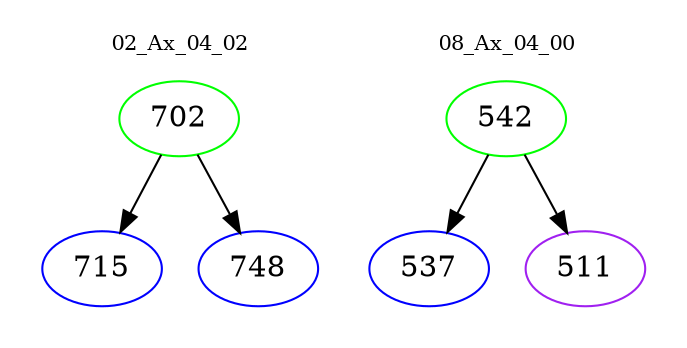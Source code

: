 digraph{
subgraph cluster_0 {
color = white
label = "02_Ax_04_02";
fontsize=10;
T0_702 [label="702", color="green"]
T0_702 -> T0_715 [color="black"]
T0_715 [label="715", color="blue"]
T0_702 -> T0_748 [color="black"]
T0_748 [label="748", color="blue"]
}
subgraph cluster_1 {
color = white
label = "08_Ax_04_00";
fontsize=10;
T1_542 [label="542", color="green"]
T1_542 -> T1_537 [color="black"]
T1_537 [label="537", color="blue"]
T1_542 -> T1_511 [color="black"]
T1_511 [label="511", color="purple"]
}
}
